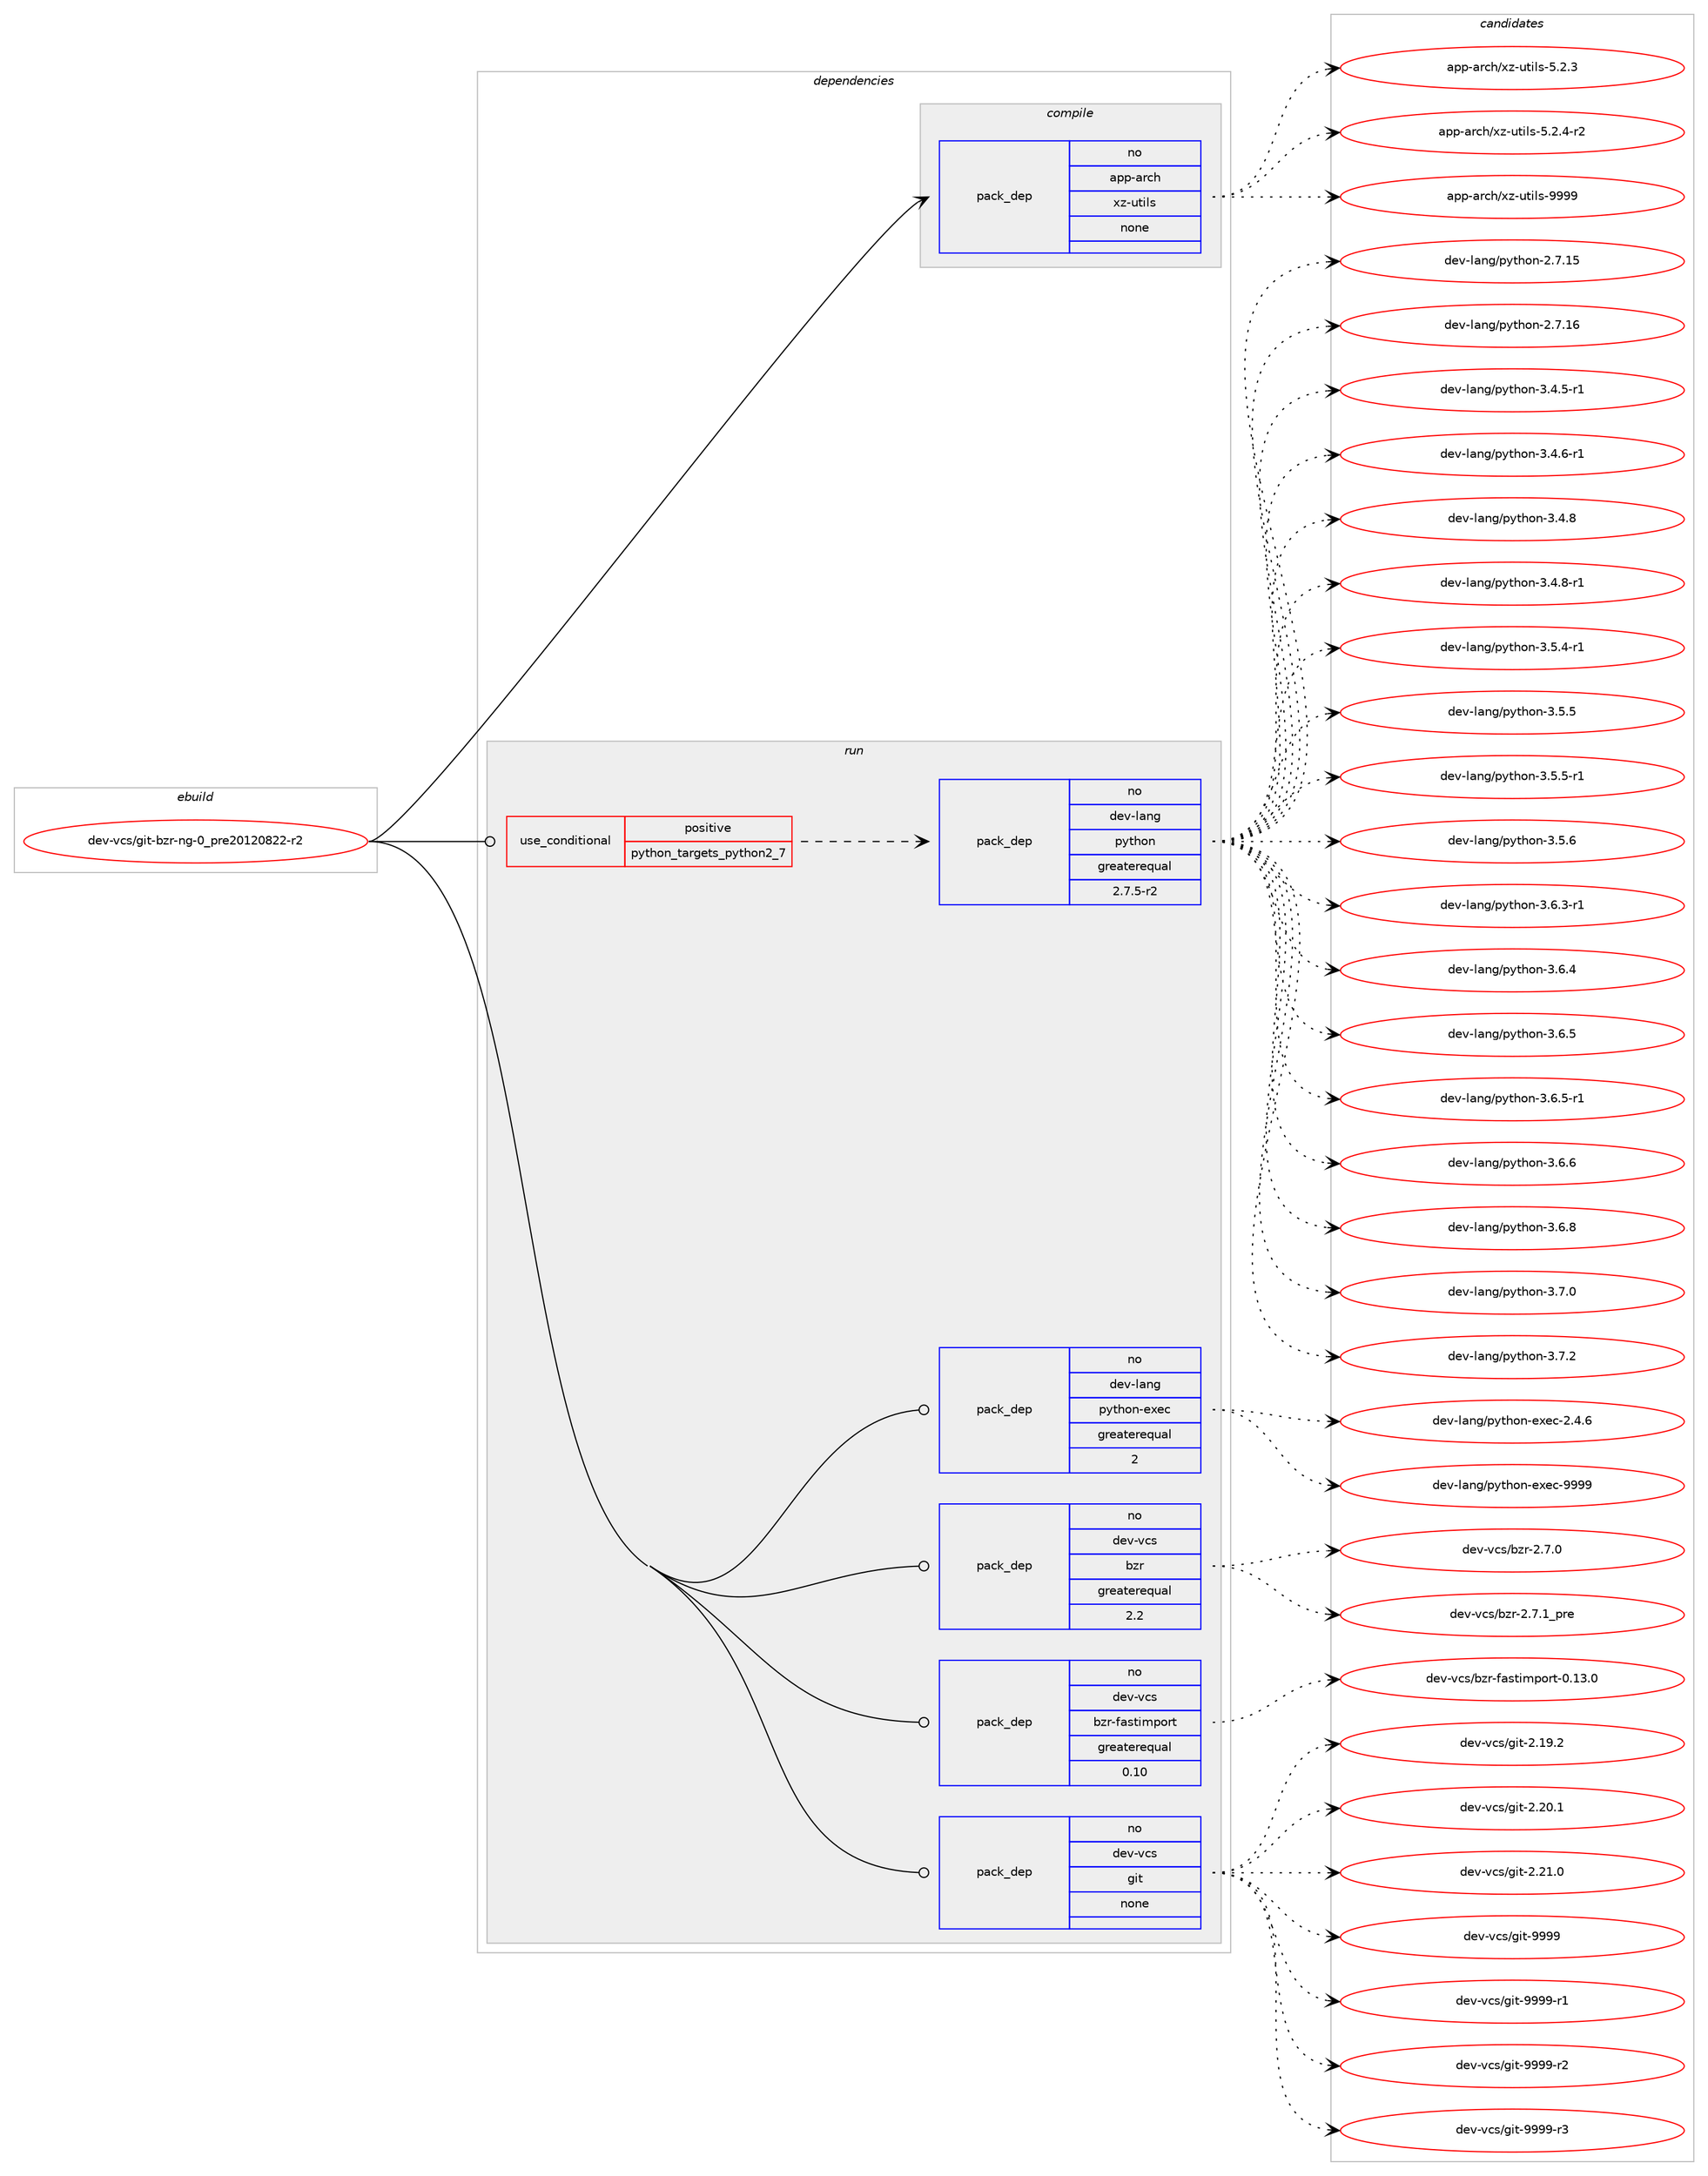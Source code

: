 digraph prolog {

# *************
# Graph options
# *************

newrank=true;
concentrate=true;
compound=true;
graph [rankdir=LR,fontname=Helvetica,fontsize=10,ranksep=1.5];#, ranksep=2.5, nodesep=0.2];
edge  [arrowhead=vee];
node  [fontname=Helvetica,fontsize=10];

# **********
# The ebuild
# **********

subgraph cluster_leftcol {
color=gray;
rank=same;
label=<<i>ebuild</i>>;
id [label="dev-vcs/git-bzr-ng-0_pre20120822-r2", color=red, width=4, href="../dev-vcs/git-bzr-ng-0_pre20120822-r2.svg"];
}

# ****************
# The dependencies
# ****************

subgraph cluster_midcol {
color=gray;
label=<<i>dependencies</i>>;
subgraph cluster_compile {
fillcolor="#eeeeee";
style=filled;
label=<<i>compile</i>>;
subgraph pack1102042 {
dependency1551340 [label=<<TABLE BORDER="0" CELLBORDER="1" CELLSPACING="0" CELLPADDING="4" WIDTH="220"><TR><TD ROWSPAN="6" CELLPADDING="30">pack_dep</TD></TR><TR><TD WIDTH="110">no</TD></TR><TR><TD>app-arch</TD></TR><TR><TD>xz-utils</TD></TR><TR><TD>none</TD></TR><TR><TD></TD></TR></TABLE>>, shape=none, color=blue];
}
id:e -> dependency1551340:w [weight=20,style="solid",arrowhead="vee"];
}
subgraph cluster_compileandrun {
fillcolor="#eeeeee";
style=filled;
label=<<i>compile and run</i>>;
}
subgraph cluster_run {
fillcolor="#eeeeee";
style=filled;
label=<<i>run</i>>;
subgraph cond425546 {
dependency1551341 [label=<<TABLE BORDER="0" CELLBORDER="1" CELLSPACING="0" CELLPADDING="4"><TR><TD ROWSPAN="3" CELLPADDING="10">use_conditional</TD></TR><TR><TD>positive</TD></TR><TR><TD>python_targets_python2_7</TD></TR></TABLE>>, shape=none, color=red];
subgraph pack1102043 {
dependency1551342 [label=<<TABLE BORDER="0" CELLBORDER="1" CELLSPACING="0" CELLPADDING="4" WIDTH="220"><TR><TD ROWSPAN="6" CELLPADDING="30">pack_dep</TD></TR><TR><TD WIDTH="110">no</TD></TR><TR><TD>dev-lang</TD></TR><TR><TD>python</TD></TR><TR><TD>greaterequal</TD></TR><TR><TD>2.7.5-r2</TD></TR></TABLE>>, shape=none, color=blue];
}
dependency1551341:e -> dependency1551342:w [weight=20,style="dashed",arrowhead="vee"];
}
id:e -> dependency1551341:w [weight=20,style="solid",arrowhead="odot"];
subgraph pack1102044 {
dependency1551343 [label=<<TABLE BORDER="0" CELLBORDER="1" CELLSPACING="0" CELLPADDING="4" WIDTH="220"><TR><TD ROWSPAN="6" CELLPADDING="30">pack_dep</TD></TR><TR><TD WIDTH="110">no</TD></TR><TR><TD>dev-lang</TD></TR><TR><TD>python-exec</TD></TR><TR><TD>greaterequal</TD></TR><TR><TD>2</TD></TR></TABLE>>, shape=none, color=blue];
}
id:e -> dependency1551343:w [weight=20,style="solid",arrowhead="odot"];
subgraph pack1102045 {
dependency1551344 [label=<<TABLE BORDER="0" CELLBORDER="1" CELLSPACING="0" CELLPADDING="4" WIDTH="220"><TR><TD ROWSPAN="6" CELLPADDING="30">pack_dep</TD></TR><TR><TD WIDTH="110">no</TD></TR><TR><TD>dev-vcs</TD></TR><TR><TD>bzr</TD></TR><TR><TD>greaterequal</TD></TR><TR><TD>2.2</TD></TR></TABLE>>, shape=none, color=blue];
}
id:e -> dependency1551344:w [weight=20,style="solid",arrowhead="odot"];
subgraph pack1102046 {
dependency1551345 [label=<<TABLE BORDER="0" CELLBORDER="1" CELLSPACING="0" CELLPADDING="4" WIDTH="220"><TR><TD ROWSPAN="6" CELLPADDING="30">pack_dep</TD></TR><TR><TD WIDTH="110">no</TD></TR><TR><TD>dev-vcs</TD></TR><TR><TD>bzr-fastimport</TD></TR><TR><TD>greaterequal</TD></TR><TR><TD>0.10</TD></TR></TABLE>>, shape=none, color=blue];
}
id:e -> dependency1551345:w [weight=20,style="solid",arrowhead="odot"];
subgraph pack1102047 {
dependency1551346 [label=<<TABLE BORDER="0" CELLBORDER="1" CELLSPACING="0" CELLPADDING="4" WIDTH="220"><TR><TD ROWSPAN="6" CELLPADDING="30">pack_dep</TD></TR><TR><TD WIDTH="110">no</TD></TR><TR><TD>dev-vcs</TD></TR><TR><TD>git</TD></TR><TR><TD>none</TD></TR><TR><TD></TD></TR></TABLE>>, shape=none, color=blue];
}
id:e -> dependency1551346:w [weight=20,style="solid",arrowhead="odot"];
}
}

# **************
# The candidates
# **************

subgraph cluster_choices {
rank=same;
color=gray;
label=<<i>candidates</i>>;

subgraph choice1102042 {
color=black;
nodesep=1;
choice971121124597114991044712012245117116105108115455346504651 [label="app-arch/xz-utils-5.2.3", color=red, width=4,href="../app-arch/xz-utils-5.2.3.svg"];
choice9711211245971149910447120122451171161051081154553465046524511450 [label="app-arch/xz-utils-5.2.4-r2", color=red, width=4,href="../app-arch/xz-utils-5.2.4-r2.svg"];
choice9711211245971149910447120122451171161051081154557575757 [label="app-arch/xz-utils-9999", color=red, width=4,href="../app-arch/xz-utils-9999.svg"];
dependency1551340:e -> choice971121124597114991044712012245117116105108115455346504651:w [style=dotted,weight="100"];
dependency1551340:e -> choice9711211245971149910447120122451171161051081154553465046524511450:w [style=dotted,weight="100"];
dependency1551340:e -> choice9711211245971149910447120122451171161051081154557575757:w [style=dotted,weight="100"];
}
subgraph choice1102043 {
color=black;
nodesep=1;
choice10010111845108971101034711212111610411111045504655464953 [label="dev-lang/python-2.7.15", color=red, width=4,href="../dev-lang/python-2.7.15.svg"];
choice10010111845108971101034711212111610411111045504655464954 [label="dev-lang/python-2.7.16", color=red, width=4,href="../dev-lang/python-2.7.16.svg"];
choice1001011184510897110103471121211161041111104551465246534511449 [label="dev-lang/python-3.4.5-r1", color=red, width=4,href="../dev-lang/python-3.4.5-r1.svg"];
choice1001011184510897110103471121211161041111104551465246544511449 [label="dev-lang/python-3.4.6-r1", color=red, width=4,href="../dev-lang/python-3.4.6-r1.svg"];
choice100101118451089711010347112121116104111110455146524656 [label="dev-lang/python-3.4.8", color=red, width=4,href="../dev-lang/python-3.4.8.svg"];
choice1001011184510897110103471121211161041111104551465246564511449 [label="dev-lang/python-3.4.8-r1", color=red, width=4,href="../dev-lang/python-3.4.8-r1.svg"];
choice1001011184510897110103471121211161041111104551465346524511449 [label="dev-lang/python-3.5.4-r1", color=red, width=4,href="../dev-lang/python-3.5.4-r1.svg"];
choice100101118451089711010347112121116104111110455146534653 [label="dev-lang/python-3.5.5", color=red, width=4,href="../dev-lang/python-3.5.5.svg"];
choice1001011184510897110103471121211161041111104551465346534511449 [label="dev-lang/python-3.5.5-r1", color=red, width=4,href="../dev-lang/python-3.5.5-r1.svg"];
choice100101118451089711010347112121116104111110455146534654 [label="dev-lang/python-3.5.6", color=red, width=4,href="../dev-lang/python-3.5.6.svg"];
choice1001011184510897110103471121211161041111104551465446514511449 [label="dev-lang/python-3.6.3-r1", color=red, width=4,href="../dev-lang/python-3.6.3-r1.svg"];
choice100101118451089711010347112121116104111110455146544652 [label="dev-lang/python-3.6.4", color=red, width=4,href="../dev-lang/python-3.6.4.svg"];
choice100101118451089711010347112121116104111110455146544653 [label="dev-lang/python-3.6.5", color=red, width=4,href="../dev-lang/python-3.6.5.svg"];
choice1001011184510897110103471121211161041111104551465446534511449 [label="dev-lang/python-3.6.5-r1", color=red, width=4,href="../dev-lang/python-3.6.5-r1.svg"];
choice100101118451089711010347112121116104111110455146544654 [label="dev-lang/python-3.6.6", color=red, width=4,href="../dev-lang/python-3.6.6.svg"];
choice100101118451089711010347112121116104111110455146544656 [label="dev-lang/python-3.6.8", color=red, width=4,href="../dev-lang/python-3.6.8.svg"];
choice100101118451089711010347112121116104111110455146554648 [label="dev-lang/python-3.7.0", color=red, width=4,href="../dev-lang/python-3.7.0.svg"];
choice100101118451089711010347112121116104111110455146554650 [label="dev-lang/python-3.7.2", color=red, width=4,href="../dev-lang/python-3.7.2.svg"];
dependency1551342:e -> choice10010111845108971101034711212111610411111045504655464953:w [style=dotted,weight="100"];
dependency1551342:e -> choice10010111845108971101034711212111610411111045504655464954:w [style=dotted,weight="100"];
dependency1551342:e -> choice1001011184510897110103471121211161041111104551465246534511449:w [style=dotted,weight="100"];
dependency1551342:e -> choice1001011184510897110103471121211161041111104551465246544511449:w [style=dotted,weight="100"];
dependency1551342:e -> choice100101118451089711010347112121116104111110455146524656:w [style=dotted,weight="100"];
dependency1551342:e -> choice1001011184510897110103471121211161041111104551465246564511449:w [style=dotted,weight="100"];
dependency1551342:e -> choice1001011184510897110103471121211161041111104551465346524511449:w [style=dotted,weight="100"];
dependency1551342:e -> choice100101118451089711010347112121116104111110455146534653:w [style=dotted,weight="100"];
dependency1551342:e -> choice1001011184510897110103471121211161041111104551465346534511449:w [style=dotted,weight="100"];
dependency1551342:e -> choice100101118451089711010347112121116104111110455146534654:w [style=dotted,weight="100"];
dependency1551342:e -> choice1001011184510897110103471121211161041111104551465446514511449:w [style=dotted,weight="100"];
dependency1551342:e -> choice100101118451089711010347112121116104111110455146544652:w [style=dotted,weight="100"];
dependency1551342:e -> choice100101118451089711010347112121116104111110455146544653:w [style=dotted,weight="100"];
dependency1551342:e -> choice1001011184510897110103471121211161041111104551465446534511449:w [style=dotted,weight="100"];
dependency1551342:e -> choice100101118451089711010347112121116104111110455146544654:w [style=dotted,weight="100"];
dependency1551342:e -> choice100101118451089711010347112121116104111110455146544656:w [style=dotted,weight="100"];
dependency1551342:e -> choice100101118451089711010347112121116104111110455146554648:w [style=dotted,weight="100"];
dependency1551342:e -> choice100101118451089711010347112121116104111110455146554650:w [style=dotted,weight="100"];
}
subgraph choice1102044 {
color=black;
nodesep=1;
choice1001011184510897110103471121211161041111104510112010199455046524654 [label="dev-lang/python-exec-2.4.6", color=red, width=4,href="../dev-lang/python-exec-2.4.6.svg"];
choice10010111845108971101034711212111610411111045101120101994557575757 [label="dev-lang/python-exec-9999", color=red, width=4,href="../dev-lang/python-exec-9999.svg"];
dependency1551343:e -> choice1001011184510897110103471121211161041111104510112010199455046524654:w [style=dotted,weight="100"];
dependency1551343:e -> choice10010111845108971101034711212111610411111045101120101994557575757:w [style=dotted,weight="100"];
}
subgraph choice1102045 {
color=black;
nodesep=1;
choice10010111845118991154798122114455046554648 [label="dev-vcs/bzr-2.7.0", color=red, width=4,href="../dev-vcs/bzr-2.7.0.svg"];
choice1001011184511899115479812211445504655464995112114101 [label="dev-vcs/bzr-2.7.1_pre", color=red, width=4,href="../dev-vcs/bzr-2.7.1_pre.svg"];
dependency1551344:e -> choice10010111845118991154798122114455046554648:w [style=dotted,weight="100"];
dependency1551344:e -> choice1001011184511899115479812211445504655464995112114101:w [style=dotted,weight="100"];
}
subgraph choice1102046 {
color=black;
nodesep=1;
choice10010111845118991154798122114451029711511610510911211111411645484649514648 [label="dev-vcs/bzr-fastimport-0.13.0", color=red, width=4,href="../dev-vcs/bzr-fastimport-0.13.0.svg"];
dependency1551345:e -> choice10010111845118991154798122114451029711511610510911211111411645484649514648:w [style=dotted,weight="100"];
}
subgraph choice1102047 {
color=black;
nodesep=1;
choice10010111845118991154710310511645504649574650 [label="dev-vcs/git-2.19.2", color=red, width=4,href="../dev-vcs/git-2.19.2.svg"];
choice10010111845118991154710310511645504650484649 [label="dev-vcs/git-2.20.1", color=red, width=4,href="../dev-vcs/git-2.20.1.svg"];
choice10010111845118991154710310511645504650494648 [label="dev-vcs/git-2.21.0", color=red, width=4,href="../dev-vcs/git-2.21.0.svg"];
choice1001011184511899115471031051164557575757 [label="dev-vcs/git-9999", color=red, width=4,href="../dev-vcs/git-9999.svg"];
choice10010111845118991154710310511645575757574511449 [label="dev-vcs/git-9999-r1", color=red, width=4,href="../dev-vcs/git-9999-r1.svg"];
choice10010111845118991154710310511645575757574511450 [label="dev-vcs/git-9999-r2", color=red, width=4,href="../dev-vcs/git-9999-r2.svg"];
choice10010111845118991154710310511645575757574511451 [label="dev-vcs/git-9999-r3", color=red, width=4,href="../dev-vcs/git-9999-r3.svg"];
dependency1551346:e -> choice10010111845118991154710310511645504649574650:w [style=dotted,weight="100"];
dependency1551346:e -> choice10010111845118991154710310511645504650484649:w [style=dotted,weight="100"];
dependency1551346:e -> choice10010111845118991154710310511645504650494648:w [style=dotted,weight="100"];
dependency1551346:e -> choice1001011184511899115471031051164557575757:w [style=dotted,weight="100"];
dependency1551346:e -> choice10010111845118991154710310511645575757574511449:w [style=dotted,weight="100"];
dependency1551346:e -> choice10010111845118991154710310511645575757574511450:w [style=dotted,weight="100"];
dependency1551346:e -> choice10010111845118991154710310511645575757574511451:w [style=dotted,weight="100"];
}
}

}
